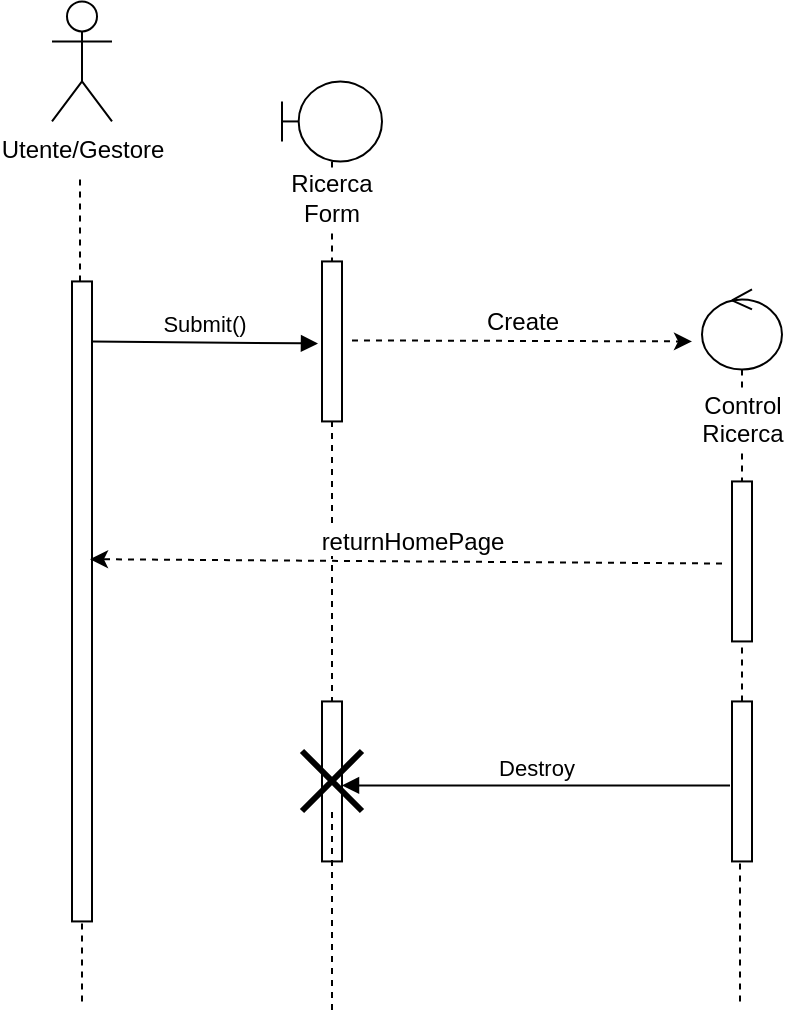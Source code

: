 <mxfile version="12.1.1" type="device" pages="1"><diagram id="o9PhKf0zJQkcECVYMPSk" name="Page-1"><mxGraphModel dx="754" dy="312" grid="1" gridSize="10" guides="1" tooltips="1" connect="1" arrows="1" fold="1" page="1" pageScale="1" pageWidth="827" pageHeight="1169" math="0" shadow="0"><root><mxCell id="0"/><mxCell id="1" parent="0"/><mxCell id="h-FPm5FSculwxlVUr0Z4-59" value="Utente/Gestore" style="shape=umlActor;verticalLabelPosition=bottom;labelBackgroundColor=#ffffff;verticalAlign=top;html=1;" vertex="1" parent="1"><mxGeometry x="50" y="35.714" width="30" height="60" as="geometry"/></mxCell><mxCell id="h-FPm5FSculwxlVUr0Z4-60" value="" style="html=1;points=[];perimeter=orthogonalPerimeter;" vertex="1" parent="1"><mxGeometry x="60" y="175.714" width="10" height="320" as="geometry"/></mxCell><mxCell id="h-FPm5FSculwxlVUr0Z4-61" value="" style="endArrow=none;dashed=1;html=1;" edge="1" parent="1"><mxGeometry width="50" height="50" relative="1" as="geometry"><mxPoint x="64" y="175.714" as="sourcePoint"/><mxPoint x="64" y="121.714" as="targetPoint"/></mxGeometry></mxCell><mxCell id="h-FPm5FSculwxlVUr0Z4-62" value="Submit()" style="html=1;verticalAlign=bottom;endArrow=block;entryX=-0.2;entryY=0.513;entryDx=0;entryDy=0;entryPerimeter=0;" edge="1" parent="1" target="h-FPm5FSculwxlVUr0Z4-63"><mxGeometry width="80" relative="1" as="geometry"><mxPoint x="70" y="205.714" as="sourcePoint"/><mxPoint x="180" y="205.714" as="targetPoint"/></mxGeometry></mxCell><mxCell id="h-FPm5FSculwxlVUr0Z4-63" value="" style="html=1;points=[];perimeter=orthogonalPerimeter;" vertex="1" parent="1"><mxGeometry x="185" y="165.714" width="10" height="80" as="geometry"/></mxCell><mxCell id="h-FPm5FSculwxlVUr0Z4-64" value="" style="endArrow=none;dashed=1;html=1;" edge="1" parent="1" source="h-FPm5FSculwxlVUr0Z4-87"><mxGeometry width="50" height="50" relative="1" as="geometry"><mxPoint x="190" y="540" as="sourcePoint"/><mxPoint x="190" y="245.714" as="targetPoint"/></mxGeometry></mxCell><mxCell id="h-FPm5FSculwxlVUr0Z4-65" value="" style="html=1;points=[];perimeter=orthogonalPerimeter;" vertex="1" parent="1"><mxGeometry x="390" y="275.714" width="10" height="80" as="geometry"/></mxCell><mxCell id="h-FPm5FSculwxlVUr0Z4-66" value="" style="endArrow=none;dashed=1;html=1;" edge="1" parent="1"><mxGeometry width="50" height="50" relative="1" as="geometry"><mxPoint x="395" y="385.714" as="sourcePoint"/><mxPoint x="395" y="355.714" as="targetPoint"/></mxGeometry></mxCell><mxCell id="h-FPm5FSculwxlVUr0Z4-67" value="" style="html=1;points=[];perimeter=orthogonalPerimeter;" vertex="1" parent="1"><mxGeometry x="390" y="385.714" width="10" height="80" as="geometry"/></mxCell><mxCell id="h-FPm5FSculwxlVUr0Z4-68" value="Destroy" style="html=1;verticalAlign=bottom;endArrow=block;exitX=-0.1;exitY=0.525;exitDx=0;exitDy=0;exitPerimeter=0;" edge="1" parent="1" source="h-FPm5FSculwxlVUr0Z4-67" target="h-FPm5FSculwxlVUr0Z4-69"><mxGeometry width="80" relative="1" as="geometry"><mxPoint x="60" y="515.714" as="sourcePoint"/><mxPoint x="230" y="429.714" as="targetPoint"/></mxGeometry></mxCell><mxCell id="h-FPm5FSculwxlVUr0Z4-69" value="" style="html=1;points=[];perimeter=orthogonalPerimeter;" vertex="1" parent="1"><mxGeometry x="185" y="385.714" width="10" height="80" as="geometry"/></mxCell><mxCell id="h-FPm5FSculwxlVUr0Z4-71" value="" style="endArrow=none;dashed=1;html=1;" edge="1" parent="1"><mxGeometry width="50" height="50" relative="1" as="geometry"><mxPoint x="394" y="535.714" as="sourcePoint"/><mxPoint x="394" y="465.714" as="targetPoint"/></mxGeometry></mxCell><mxCell id="h-FPm5FSculwxlVUr0Z4-74" value="" style="endArrow=none;dashed=1;html=1;" edge="1" parent="1"><mxGeometry width="50" height="50" relative="1" as="geometry"><mxPoint x="65" y="535.714" as="sourcePoint"/><mxPoint x="65" y="495.714" as="targetPoint"/></mxGeometry></mxCell><mxCell id="h-FPm5FSculwxlVUr0Z4-75" value="" style="endArrow=classic;html=1;dashed=1;" edge="1" parent="1"><mxGeometry width="50" height="50" relative="1" as="geometry"><mxPoint x="200" y="205.214" as="sourcePoint"/><mxPoint x="370" y="205.714" as="targetPoint"/></mxGeometry></mxCell><mxCell id="h-FPm5FSculwxlVUr0Z4-76" value="&lt;div align=&quot;center&quot;&gt;Create&lt;/div&gt;" style="text;html=1;resizable=0;points=[];autosize=1;align=center;verticalAlign=top;spacingTop=-4;" vertex="1" parent="1"><mxGeometry x="260" y="185.714" width="50" height="20" as="geometry"/></mxCell><mxCell id="h-FPm5FSculwxlVUr0Z4-77" value="" style="shape=umlLifeline;participant=umlBoundary;perimeter=lifelinePerimeter;whiteSpace=wrap;html=1;container=1;collapsible=0;recursiveResize=0;verticalAlign=top;spacingTop=36;labelBackgroundColor=#ffffff;outlineConnect=0;" vertex="1" parent="1"><mxGeometry x="165" y="75.714" width="50" height="90" as="geometry"/></mxCell><mxCell id="h-FPm5FSculwxlVUr0Z4-78" value="&lt;div&gt;Ricerca&lt;/div&gt;&lt;div&gt;Form&lt;br&gt;&lt;/div&gt;" style="text;html=1;strokeColor=none;fillColor=none;align=center;verticalAlign=middle;whiteSpace=wrap;rounded=0;labelBackgroundColor=#ffffff;" vertex="1" parent="h-FPm5FSculwxlVUr0Z4-77"><mxGeometry x="5" y="48" width="40" height="20" as="geometry"/></mxCell><mxCell id="h-FPm5FSculwxlVUr0Z4-79" value="" style="shape=umlLifeline;participant=umlControl;perimeter=lifelinePerimeter;whiteSpace=wrap;html=1;container=1;collapsible=0;recursiveResize=0;verticalAlign=top;spacingTop=36;labelBackgroundColor=#ffffff;outlineConnect=0;" vertex="1" parent="1"><mxGeometry x="375" y="179.714" width="40" height="96" as="geometry"/></mxCell><mxCell id="h-FPm5FSculwxlVUr0Z4-80" value="&lt;div&gt;Control&lt;/div&gt;&lt;div align=&quot;center&quot;&gt;Ricerca&lt;br&gt;&lt;/div&gt;" style="text;html=1;resizable=0;points=[];autosize=1;align=center;verticalAlign=top;spacingTop=-4;labelBackgroundColor=#ffffff;" vertex="1" parent="1"><mxGeometry x="365" y="227.714" width="60" height="30" as="geometry"/></mxCell><mxCell id="h-FPm5FSculwxlVUr0Z4-83" value="" style="endArrow=classic;html=1;dashed=1;exitX=-0.5;exitY=0.513;exitDx=0;exitDy=0;exitPerimeter=0;entryX=0.9;entryY=0.434;entryDx=0;entryDy=0;entryPerimeter=0;" edge="1" parent="1" source="h-FPm5FSculwxlVUr0Z4-65" target="h-FPm5FSculwxlVUr0Z4-60"><mxGeometry width="50" height="50" relative="1" as="geometry"><mxPoint x="380" y="315.714" as="sourcePoint"/><mxPoint x="80" y="315.214" as="targetPoint"/></mxGeometry></mxCell><mxCell id="h-FPm5FSculwxlVUr0Z4-84" value="&lt;div align=&quot;center&quot;&gt;returnHomePage&lt;/div&gt;" style="text;html=1;resizable=0;points=[];autosize=1;align=center;verticalAlign=top;spacingTop=-4;labelBackgroundColor=#ffffff;" vertex="1" parent="1"><mxGeometry x="175" y="295.714" width="110" height="20" as="geometry"/></mxCell><mxCell id="h-FPm5FSculwxlVUr0Z4-87" value="" style="shape=umlDestroy;whiteSpace=wrap;html=1;strokeWidth=3;" vertex="1" parent="1"><mxGeometry x="175" y="410.5" width="30" height="30" as="geometry"/></mxCell><mxCell id="h-FPm5FSculwxlVUr0Z4-88" value="" style="endArrow=none;dashed=1;html=1;" edge="1" parent="1" target="h-FPm5FSculwxlVUr0Z4-87"><mxGeometry width="50" height="50" relative="1" as="geometry"><mxPoint x="190" y="540.0" as="sourcePoint"/><mxPoint x="190" y="245.714" as="targetPoint"/></mxGeometry></mxCell></root></mxGraphModel></diagram></mxfile>